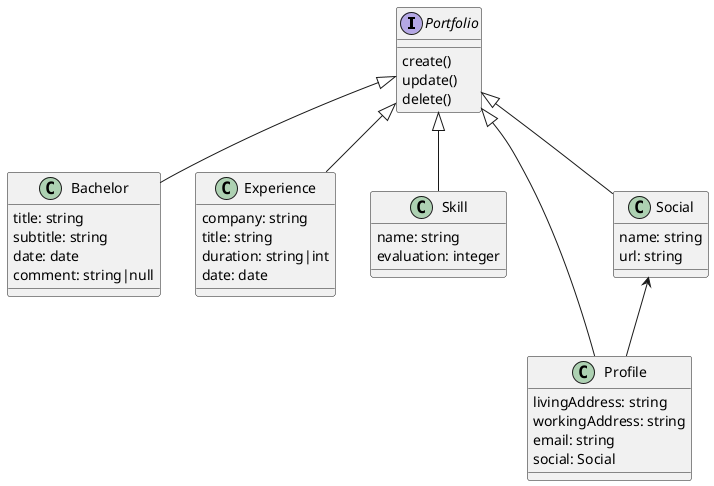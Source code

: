 @startuml
'https://plantuml.com/sequence-diagram


interface Portfolio {
	create()
	update()
	delete()
}
'left to right direction
class Bachelor {
	title: string
	subtitle: string
	date: date
	comment: string|null
}
class Experience {
	company: string
	title: string
	duration: string|int
	date: date
}
class Skill {
	name: string
	evaluation: integer
}
class Profile {
	livingAddress: string
	workingAddress: string
	email: string
	social: Social
}
class Social {
	name: string
	url: string
}
Portfolio <|-- Bachelor
Portfolio <|-- Experience
Portfolio <|-- Skill
Portfolio <|-- Profile
Portfolio <|-- Social
Social <-- Profile
@enduml
